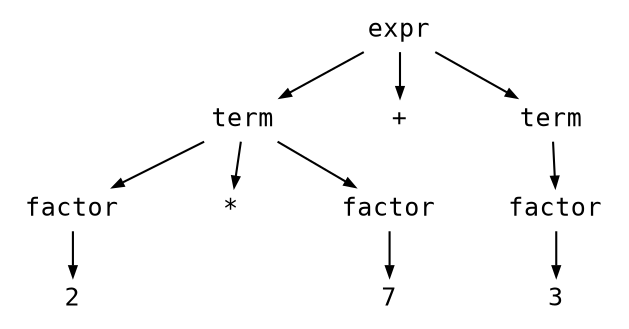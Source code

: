 digraph astgraph {
  node [shape=none, fontsize=12, fontname="Courier", height=.1];
  ranksep=.3;
  edge [arrowsize=.5]
  node1 [label="expr"]
  node2 [label="term"]
  node1 -> node2
  node3 [label="+"]
  node1 -> node3
  node4 [label="term"]
  node1 -> node4
  node5 [label="factor"]
  node2 -> node5
  node6 [label="*"]
  node2 -> node6
  node7 [label="factor"]
  node2 -> node7
  node8 [label="factor"]
  node4 -> node8
  node9 [label="2"]
  node5 -> node9
  node10 [label="7"]
  node7 -> node10
  node11 [label="3"]
  node8 -> node11
}
